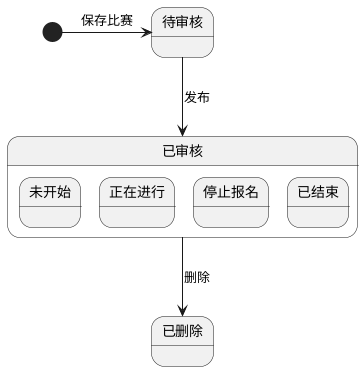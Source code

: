 @startuml
@startuml
state 待审核 {
}
state 已删除 {
}
state 已审核 {
    state 未开始 {
    }
    state 正在进行 {
    }
    state 停止报名 {
    }
    state 已结束 {
    }
}

[*] -> 待审核 : 保存比赛
待审核 --> 已审核 : 发布
已审核 --> 已删除 : 删除
@enduml

@enduml